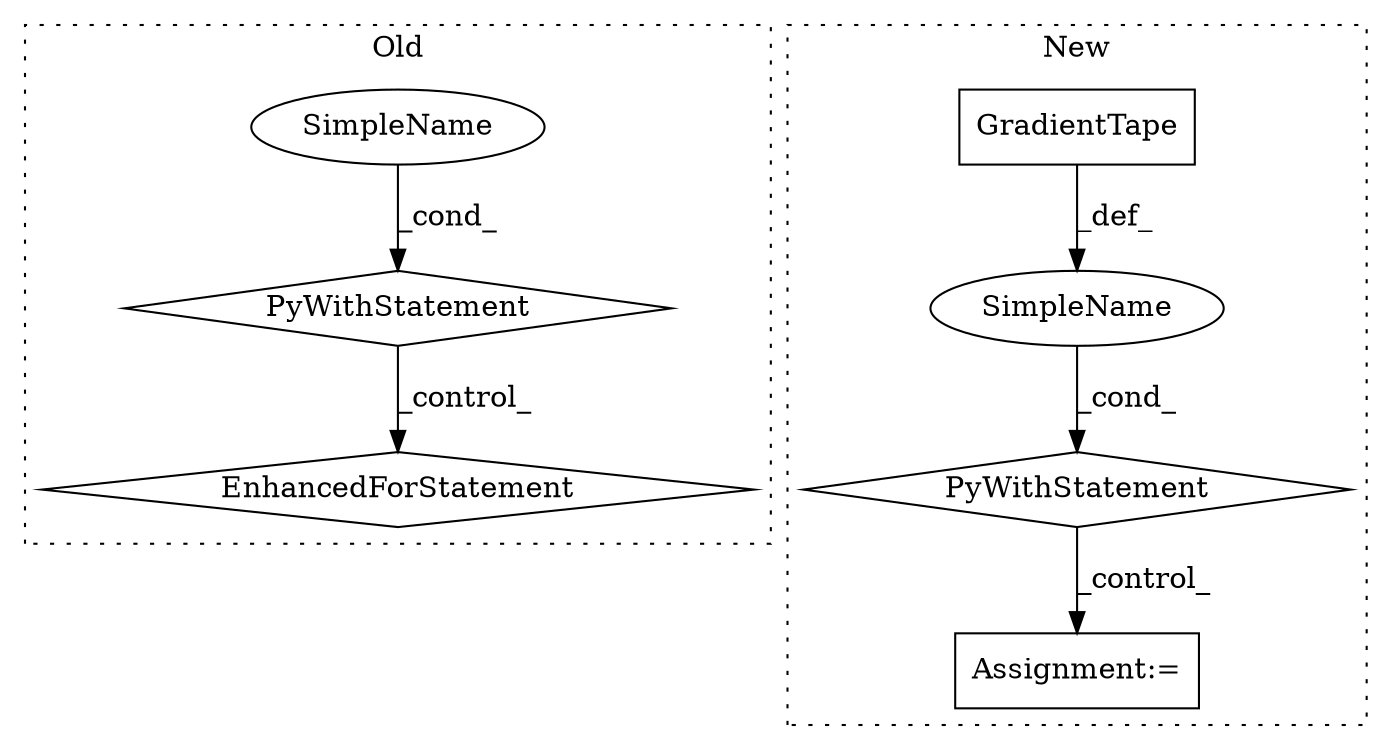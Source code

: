digraph G {
subgraph cluster0 {
1 [label="EnhancedForStatement" a="70" s="3770,3878" l="61,2" shape="diamond"];
6 [label="SimpleName" a="42" s="" l="" shape="ellipse"];
7 [label="PyWithStatement" a="104" s="3713,3758" l="10,2" shape="diamond"];
label = "Old";
style="dotted";
}
subgraph cluster1 {
2 [label="GradientTape" a="32" s="3374" l="14" shape="box"];
3 [label="Assignment:=" a="7" s="3402" l="4" shape="box"];
4 [label="SimpleName" a="42" s="" l="" shape="ellipse"];
5 [label="PyWithStatement" a="104" s="3353,3388" l="10,2" shape="diamond"];
label = "New";
style="dotted";
}
2 -> 4 [label="_def_"];
4 -> 5 [label="_cond_"];
5 -> 3 [label="_control_"];
6 -> 7 [label="_cond_"];
7 -> 1 [label="_control_"];
}